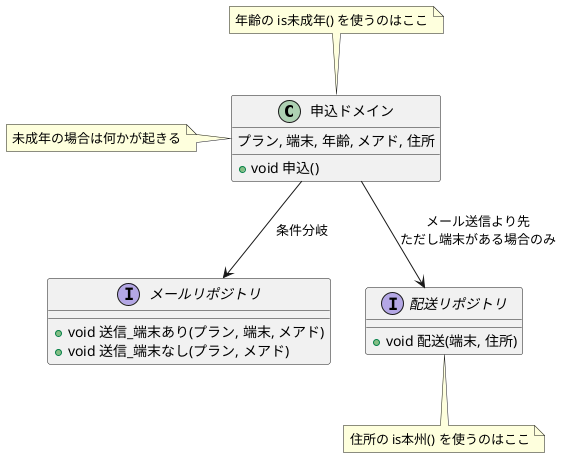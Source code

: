 @startuml

class 申込ドメイン {
  プラン, 端末, 年齢, メアド, 住所
  + void 申込()
}
note "年齢の is未成年() を使うのはここ" as ドメインNote
ドメインNote .d. 申込ドメイン
note "未成年の場合は何かが起きる" as ドメインNote2
ドメインNote2 .r. 申込ドメイン

interface メールリポジトリ {
  + void 送信_端末あり(プラン, 端末, メアド)
  + void 送信_端末なし(プラン, メアド)
}

interface 配送リポジトリ {
  + void 配送(端末, 住所)
}
note "住所の is本州() を使うのはここ" as 配送Note
配送Note .u. 配送リポジトリ

申込ドメイン --> メールリポジトリ : 条件分岐
申込ドメイン --> 配送リポジトリ : メール送信より先\nただし端末がある場合のみ

メールリポジトリ -[hidden]r-> 配送リポジトリ

' メールリポジトリは呼び分け
' +2日は配送リポジトリの実装の中、絵からは欠落
' 未成年チェックは申込ドメインの中、絵からは欠落

@enduml